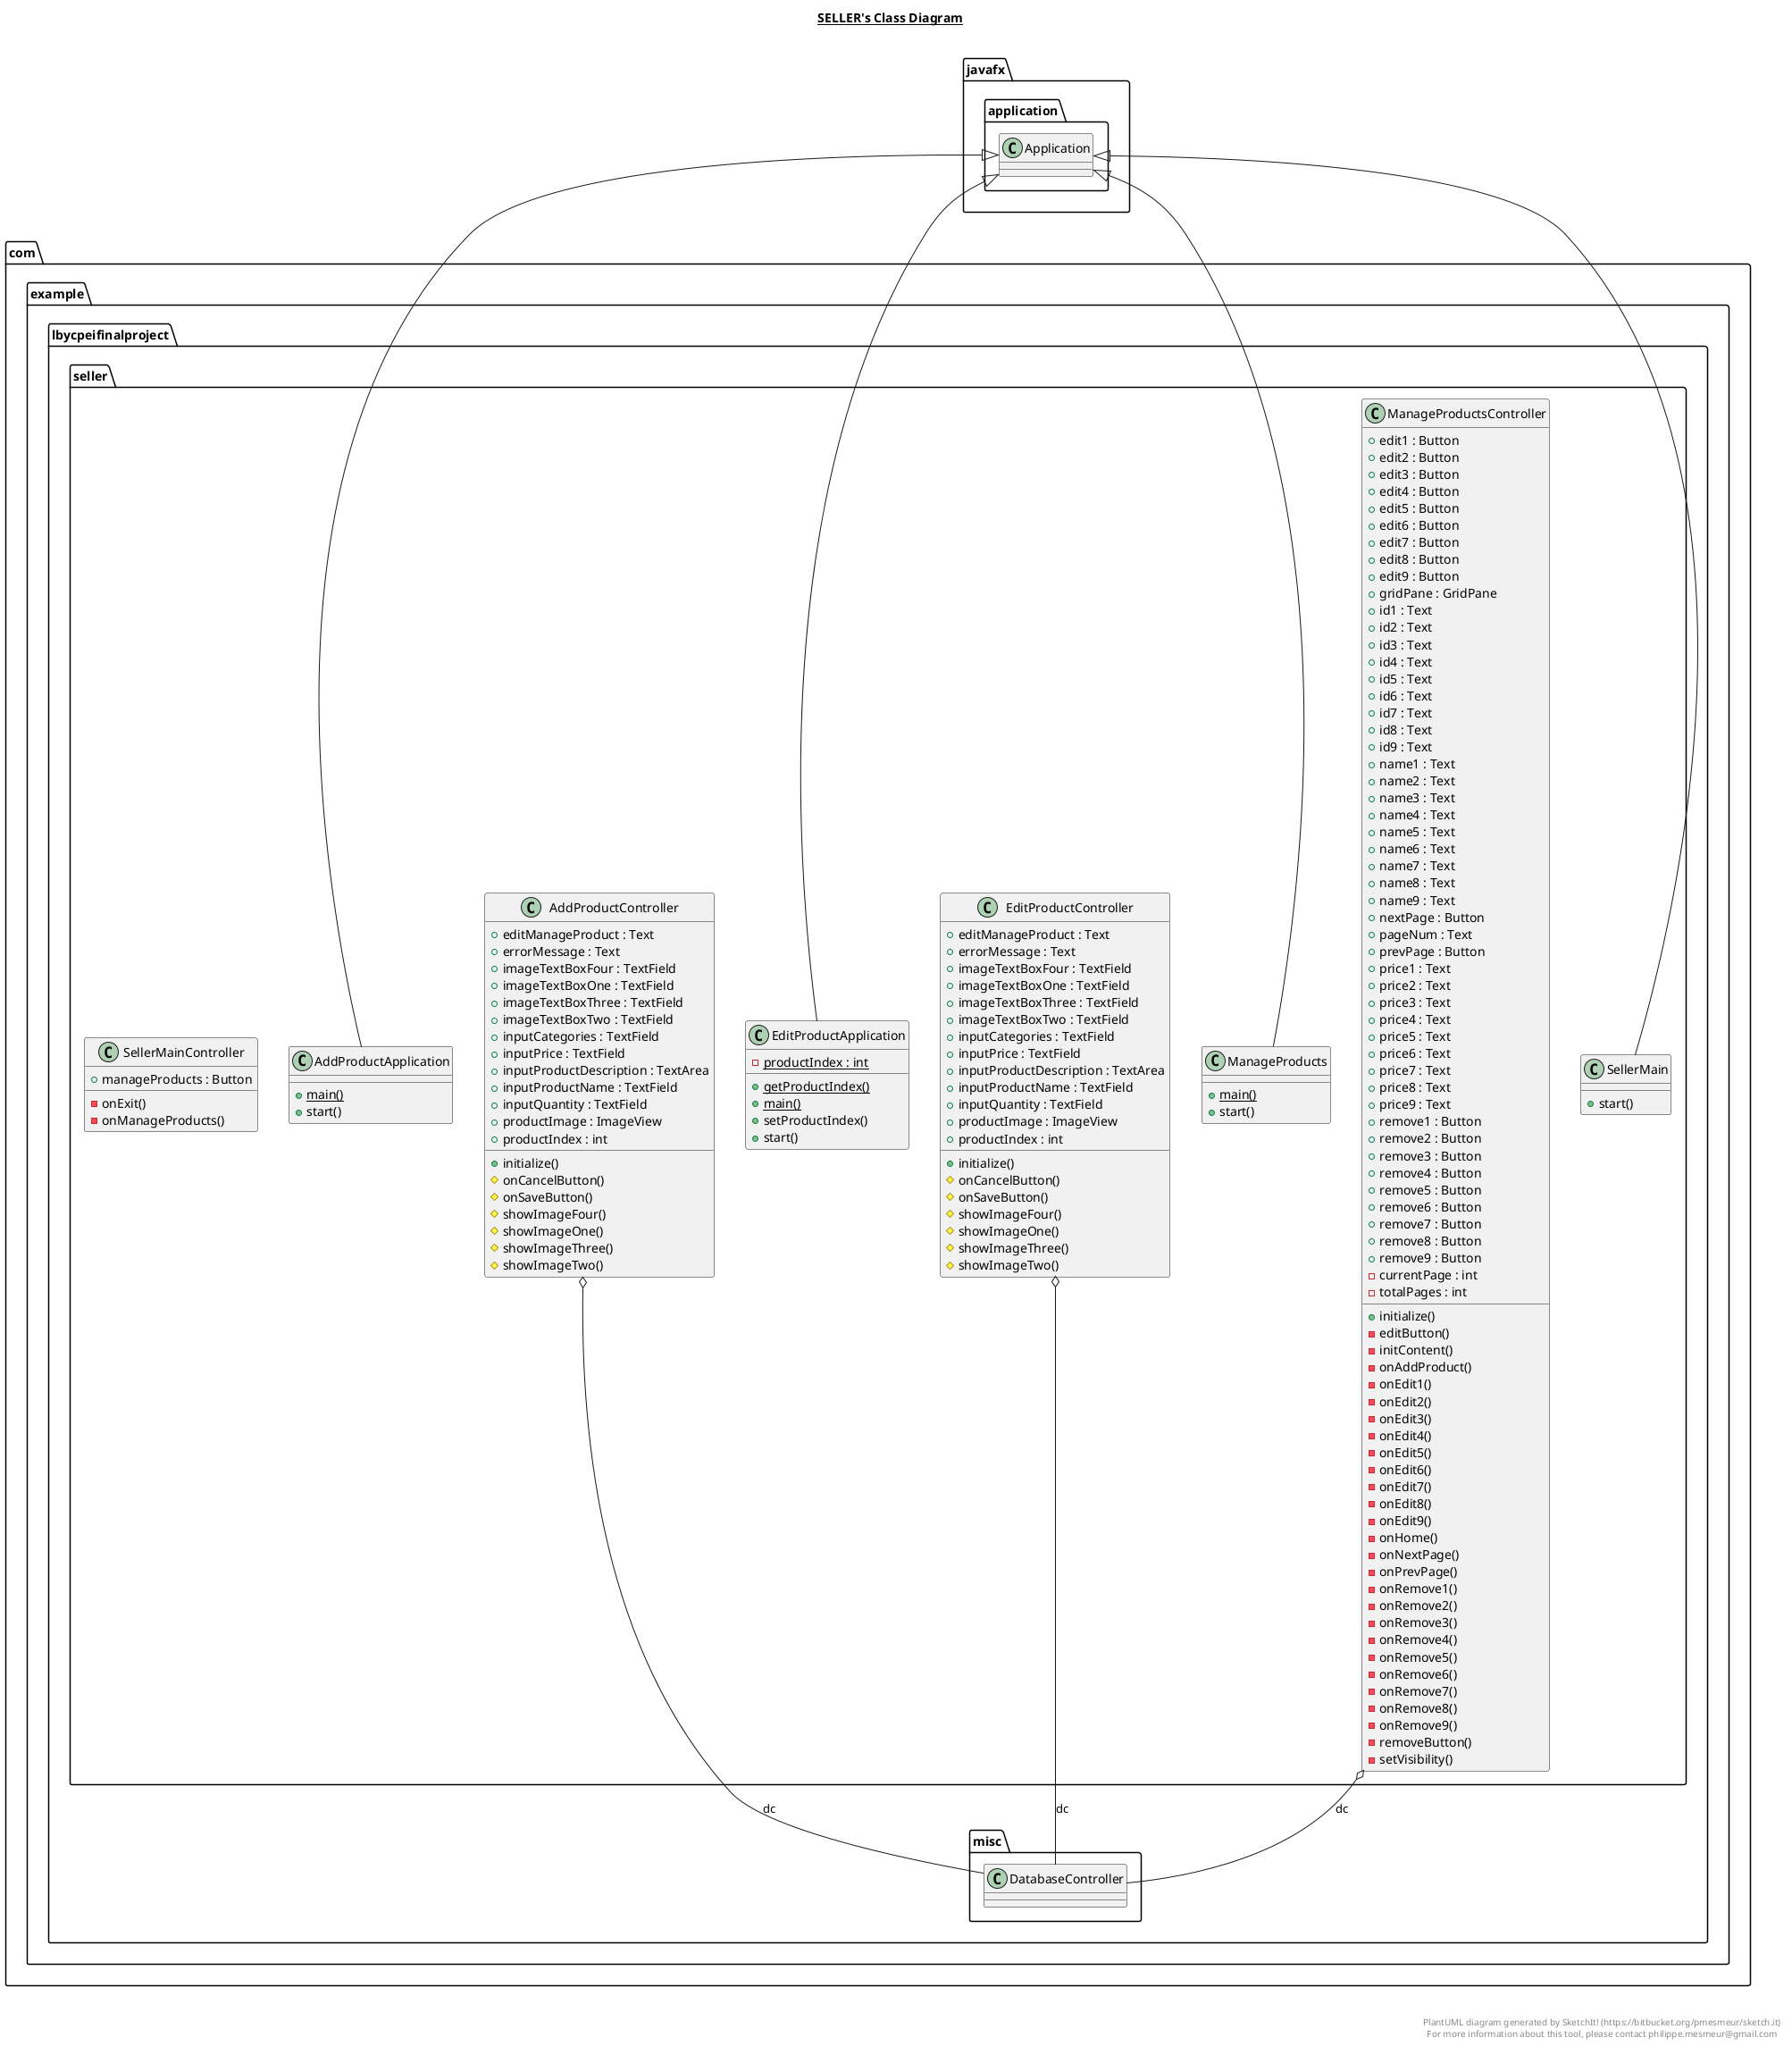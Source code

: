 @startuml

title __SELLER's Class Diagram__\n

    namespace com.example.lbycpeifinalproject {
      namespace seller {
        class com.example.lbycpeifinalproject.seller.AddProductApplication {
            {static} + main()
            + start()
        }
      }
    }
  

    namespace com.example.lbycpeifinalproject {
      namespace seller {
        class com.example.lbycpeifinalproject.seller.AddProductController {
            + editManageProduct : Text
            + errorMessage : Text
            + imageTextBoxFour : TextField
            + imageTextBoxOne : TextField
            + imageTextBoxThree : TextField
            + imageTextBoxTwo : TextField
            + inputCategories : TextField
            + inputPrice : TextField
            + inputProductDescription : TextArea
            + inputProductName : TextField
            + inputQuantity : TextField
            + productImage : ImageView
            + productIndex : int
            + initialize()
            # onCancelButton()
            # onSaveButton()
            # showImageFour()
            # showImageOne()
            # showImageThree()
            # showImageTwo()
        }
      }
    }
  

    namespace com.example.lbycpeifinalproject {
      namespace seller {
        class com.example.lbycpeifinalproject.seller.EditProductApplication {
            {static} - productIndex : int
            {static} + getProductIndex()
            {static} + main()
            + setProductIndex()
            + start()
        }
      }
    }
  

    namespace com.example.lbycpeifinalproject {
      namespace seller {
        class com.example.lbycpeifinalproject.seller.EditProductController {
            + editManageProduct : Text
            + errorMessage : Text
            + imageTextBoxFour : TextField
            + imageTextBoxOne : TextField
            + imageTextBoxThree : TextField
            + imageTextBoxTwo : TextField
            + inputCategories : TextField
            + inputPrice : TextField
            + inputProductDescription : TextArea
            + inputProductName : TextField
            + inputQuantity : TextField
            + productImage : ImageView
            + productIndex : int
            + initialize()
            # onCancelButton()
            # onSaveButton()
            # showImageFour()
            # showImageOne()
            # showImageThree()
            # showImageTwo()
        }
      }
    }
  

    namespace com.example.lbycpeifinalproject {
      namespace seller {
        class com.example.lbycpeifinalproject.seller.ManageProducts {
            {static} + main()
            + start()
        }
      }
    }
  

    namespace com.example.lbycpeifinalproject {
      namespace seller {
        class com.example.lbycpeifinalproject.seller.ManageProductsController {
            + edit1 : Button
            + edit2 : Button
            + edit3 : Button
            + edit4 : Button
            + edit5 : Button
            + edit6 : Button
            + edit7 : Button
            + edit8 : Button
            + edit9 : Button
            + gridPane : GridPane
            + id1 : Text
            + id2 : Text
            + id3 : Text
            + id4 : Text
            + id5 : Text
            + id6 : Text
            + id7 : Text
            + id8 : Text
            + id9 : Text
            + name1 : Text
            + name2 : Text
            + name3 : Text
            + name4 : Text
            + name5 : Text
            + name6 : Text
            + name7 : Text
            + name8 : Text
            + name9 : Text
            + nextPage : Button
            + pageNum : Text
            + prevPage : Button
            + price1 : Text
            + price2 : Text
            + price3 : Text
            + price4 : Text
            + price5 : Text
            + price6 : Text
            + price7 : Text
            + price8 : Text
            + price9 : Text
            + remove1 : Button
            + remove2 : Button
            + remove3 : Button
            + remove4 : Button
            + remove5 : Button
            + remove6 : Button
            + remove7 : Button
            + remove8 : Button
            + remove9 : Button
            - currentPage : int
            - totalPages : int
            + initialize()
            - editButton()
            - initContent()
            - onAddProduct()
            - onEdit1()
            - onEdit2()
            - onEdit3()
            - onEdit4()
            - onEdit5()
            - onEdit6()
            - onEdit7()
            - onEdit8()
            - onEdit9()
            - onHome()
            - onNextPage()
            - onPrevPage()
            - onRemove1()
            - onRemove2()
            - onRemove3()
            - onRemove4()
            - onRemove5()
            - onRemove6()
            - onRemove7()
            - onRemove8()
            - onRemove9()
            - removeButton()
            - setVisibility()
        }
      }
    }
  

    namespace com.example.lbycpeifinalproject {
      namespace seller {
        class com.example.lbycpeifinalproject.seller.SellerMain {
            + start()
        }
      }
    }
  

    namespace com.example.lbycpeifinalproject {
      namespace seller {
        class com.example.lbycpeifinalproject.seller.SellerMainController {
            + manageProducts : Button
            - onExit()
            - onManageProducts()
        }
      }
    }
  

  com.example.lbycpeifinalproject.seller.AddProductApplication -up-|> javafx.application.Application
  com.example.lbycpeifinalproject.seller.AddProductController o-- com.example.lbycpeifinalproject.misc.DatabaseController : dc
  com.example.lbycpeifinalproject.seller.EditProductApplication -up-|> javafx.application.Application
  com.example.lbycpeifinalproject.seller.EditProductController o-- com.example.lbycpeifinalproject.misc.DatabaseController : dc
  com.example.lbycpeifinalproject.seller.ManageProducts -up-|> javafx.application.Application
  com.example.lbycpeifinalproject.seller.ManageProductsController o-- com.example.lbycpeifinalproject.misc.DatabaseController : dc
  com.example.lbycpeifinalproject.seller.SellerMain -up-|> javafx.application.Application


right footer


PlantUML diagram generated by SketchIt! (https://bitbucket.org/pmesmeur/sketch.it)
For more information about this tool, please contact philippe.mesmeur@gmail.com
endfooter

@enduml
